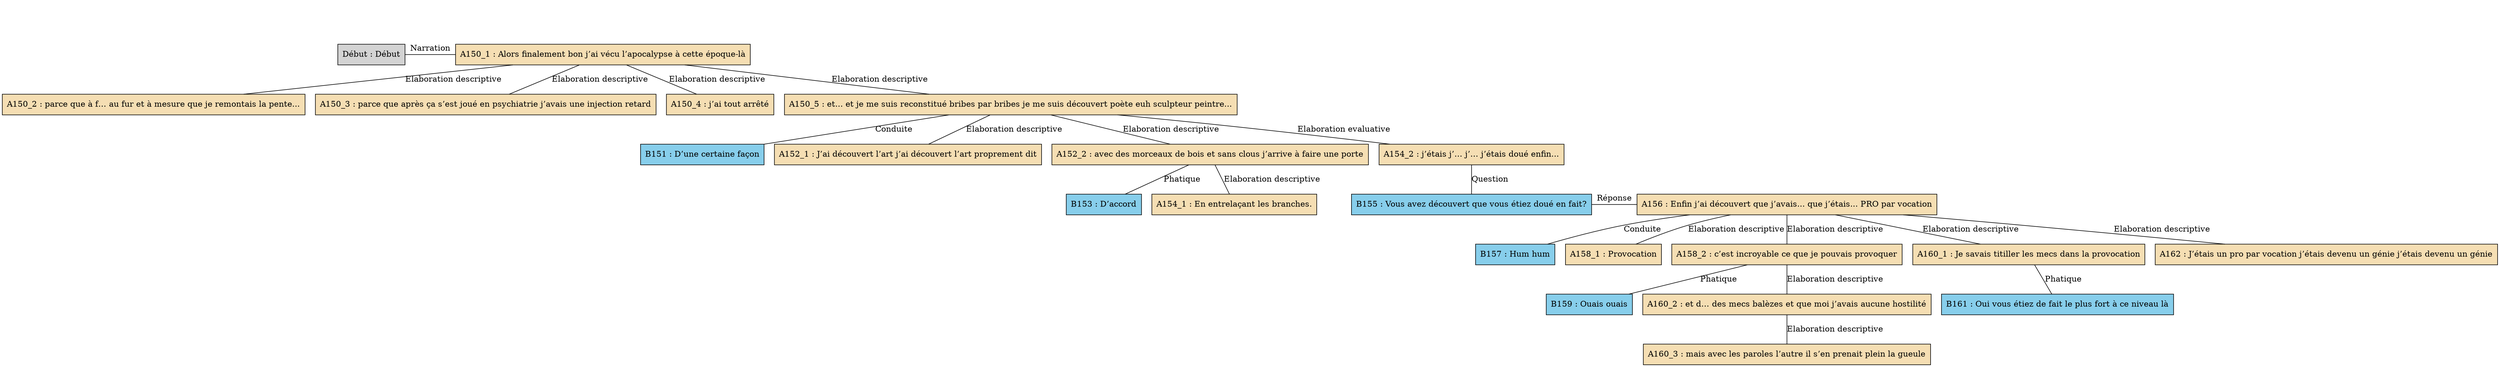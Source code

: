 digraph "Provocation_-_A11" {
	node [shape=box style=filled]
	newrank=true
	zero [style=invis]
	"Début" [label="Début : Début"]
	A150_1 [label="A150_1 : Alors finalement bon j’ai vécu l’apocalypse à cette époque-là" fillcolor=wheat]
	A150_2 [label="A150_2 : parce que à f… au fur et à mesure que je remontais la pente..." fillcolor=wheat]
	A150_3 [label="A150_3 : parce que après ça s’est joué en psychiatrie j’avais une injection retard" fillcolor=wheat]
	A150_4 [label="A150_4 : j’ai tout arrêté" fillcolor=wheat]
	A150_5 [label="A150_5 : et... et je me suis reconstitué bribes par bribes je me suis découvert poète euh sculpteur peintre..." fillcolor=wheat]
	B151 [label="B151 : D’une certaine façon" fillcolor=skyblue]
	A152_1 [label="A152_1 : J’ai découvert l’art j’ai découvert l’art proprement dit" fillcolor=wheat]
	A152_2 [label="A152_2 : avec des morceaux de bois et sans clous j’arrive à faire une porte" fillcolor=wheat]
	B153 [label="B153 : D’accord" fillcolor=skyblue]
	A154_1 [label="A154_1 : En entrelaçant les branches." fillcolor=wheat]
	A154_2 [label="A154_2 : j’étais j’… j’… j’étais doué enfin..." fillcolor=wheat]
	B155 [label="B155 : Vous avez découvert que vous étiez doué en fait?" fillcolor=skyblue]
	A156 [label="A156 : Enfin j’ai découvert que j’avais... que j’étais... PRO par vocation" fillcolor=wheat]
	B157 [label="B157 : Hum hum" fillcolor=skyblue]
	A158_1 [label="A158_1 : Provocation" fillcolor=wheat]
	A158_2 [label="A158_2 : c’est incroyable ce que je pouvais provoquer" fillcolor=wheat]
	B159 [label="B159 : Ouais ouais" fillcolor=skyblue]
	A160_1 [label="A160_1 : Je savais titiller les mecs dans la provocation" fillcolor=wheat]
	A160_2 [label="A160_2 : et d… des mecs balèzes et que moi j’avais aucune hostilité" fillcolor=wheat]
	A160_3 [label="A160_3 : mais avec les paroles l’autre il s’en prenait plein la gueule" fillcolor=wheat]
	B161 [label="B161 : Oui vous étiez de fait le plus fort à ce niveau là" fillcolor=skyblue]
	A162 [label="A162 : J’étais un pro par vocation j’étais devenu un génie j’étais devenu un génie" fillcolor=wheat]
	zero -> "Début" [label="" style=invis]
	zero -> A150_1 [style=invis weight=1]
	"Début" -> A150_1 [label=Narration constraint=false dir=none]
	A150_1 -> A150_2 [label="Elaboration descriptive" dir=none weight=2]
	A150_1 -> A150_3 [label="Elaboration descriptive" dir=none weight=2]
	A150_1 -> A150_4 [label="Elaboration descriptive" dir=none weight=2]
	A150_1 -> A150_5 [label="Elaboration descriptive" dir=none weight=2]
	A150_5 -> B151 [label=Conduite dir=none weight=2]
	A150_5 -> A152_1 [label="Elaboration descriptive" dir=none weight=2]
	A150_5 -> A152_2 [label="Elaboration descriptive" dir=none weight=2]
	A152_2 -> B153 [label=Phatique dir=none weight=2]
	A152_2 -> A154_1 [label="Elaboration descriptive" dir=none weight=2]
	A150_5 -> A154_2 [label="Elaboration evaluative" dir=none weight=2]
	A154_2 -> B155 [label=Question dir=none weight=2]
	A154_2 -> A156 [style=invis weight=1]
	B155 -> A156 [label="Réponse" constraint=false dir=none]
	A156 -> B157 [label=Conduite dir=none weight=2]
	A156 -> A158_1 [label="Elaboration descriptive" dir=none weight=2]
	A156 -> A158_2 [label="Elaboration descriptive" dir=none weight=2]
	A158_2 -> B159 [label=Phatique dir=none weight=2]
	A156 -> A160_1 [label="Elaboration descriptive" dir=none weight=2]
	A158_2 -> A160_2 [label="Elaboration descriptive" dir=none weight=2]
	A160_2 -> A160_3 [label="Elaboration descriptive" dir=none weight=2]
	A160_1 -> B161 [label=Phatique dir=none weight=2]
	A156 -> A162 [label="Elaboration descriptive" dir=none weight=2]
}
